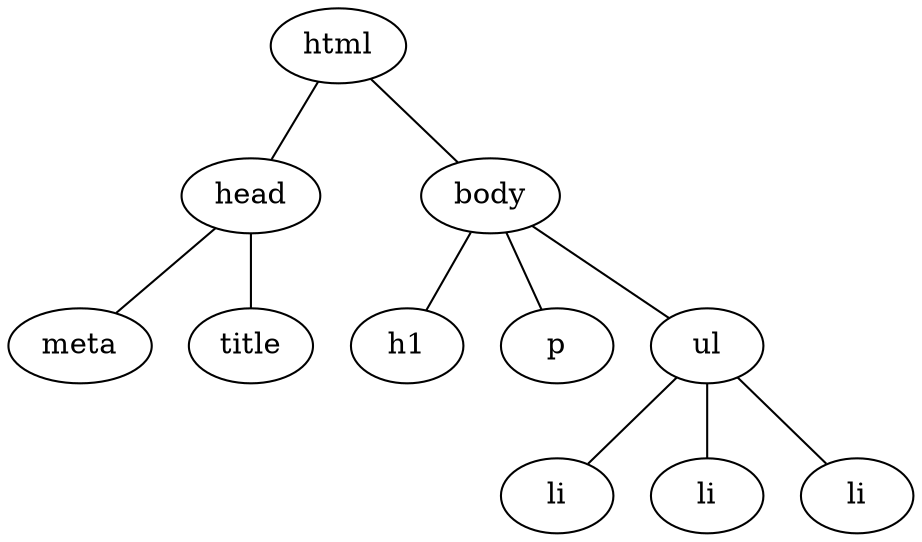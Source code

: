 graph G {
    html -- { head body }
    head -- { meta title }
    body -- { h1 p ul }
    ul -- { li1[label="li"] li2[label="li"] li3[label="li"] }
}